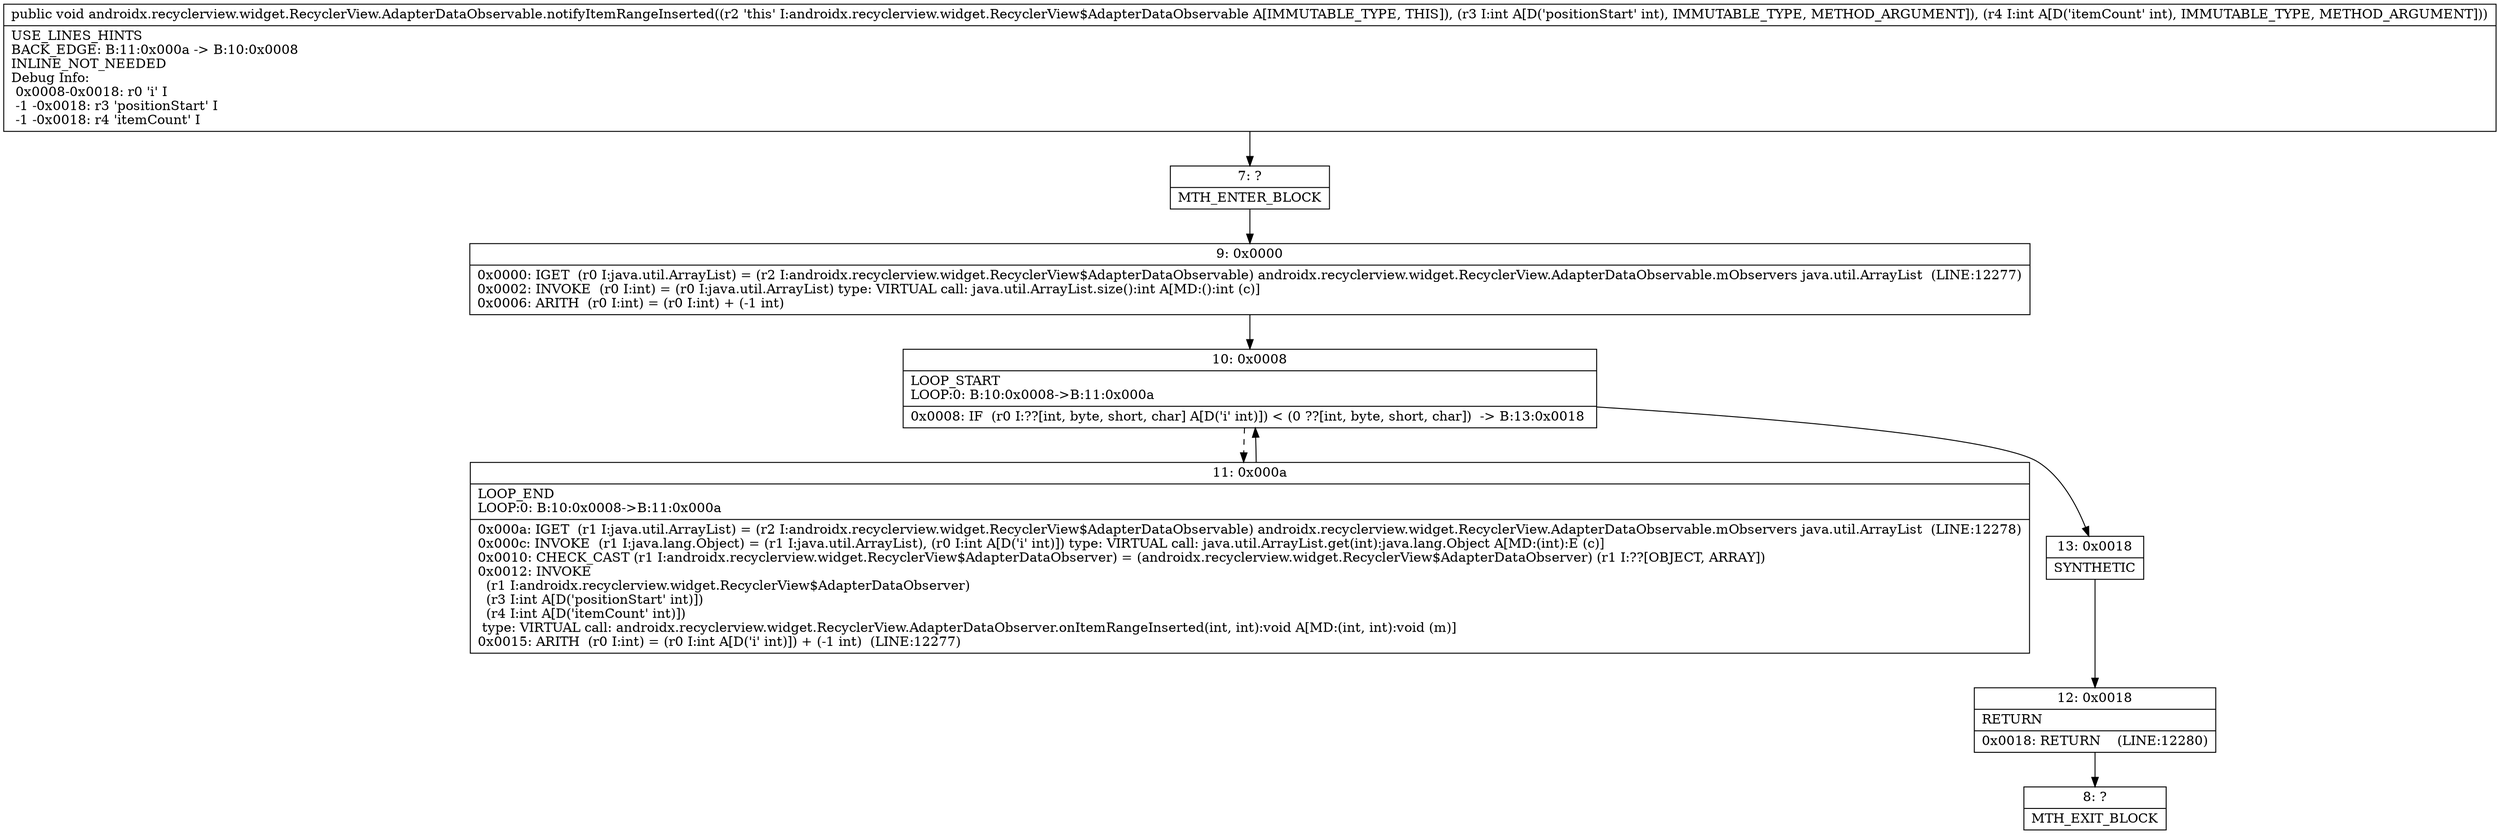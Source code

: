 digraph "CFG forandroidx.recyclerview.widget.RecyclerView.AdapterDataObservable.notifyItemRangeInserted(II)V" {
Node_7 [shape=record,label="{7\:\ ?|MTH_ENTER_BLOCK\l}"];
Node_9 [shape=record,label="{9\:\ 0x0000|0x0000: IGET  (r0 I:java.util.ArrayList) = (r2 I:androidx.recyclerview.widget.RecyclerView$AdapterDataObservable) androidx.recyclerview.widget.RecyclerView.AdapterDataObservable.mObservers java.util.ArrayList  (LINE:12277)\l0x0002: INVOKE  (r0 I:int) = (r0 I:java.util.ArrayList) type: VIRTUAL call: java.util.ArrayList.size():int A[MD:():int (c)]\l0x0006: ARITH  (r0 I:int) = (r0 I:int) + (\-1 int) \l}"];
Node_10 [shape=record,label="{10\:\ 0x0008|LOOP_START\lLOOP:0: B:10:0x0008\-\>B:11:0x000a\l|0x0008: IF  (r0 I:??[int, byte, short, char] A[D('i' int)]) \< (0 ??[int, byte, short, char])  \-\> B:13:0x0018 \l}"];
Node_11 [shape=record,label="{11\:\ 0x000a|LOOP_END\lLOOP:0: B:10:0x0008\-\>B:11:0x000a\l|0x000a: IGET  (r1 I:java.util.ArrayList) = (r2 I:androidx.recyclerview.widget.RecyclerView$AdapterDataObservable) androidx.recyclerview.widget.RecyclerView.AdapterDataObservable.mObservers java.util.ArrayList  (LINE:12278)\l0x000c: INVOKE  (r1 I:java.lang.Object) = (r1 I:java.util.ArrayList), (r0 I:int A[D('i' int)]) type: VIRTUAL call: java.util.ArrayList.get(int):java.lang.Object A[MD:(int):E (c)]\l0x0010: CHECK_CAST (r1 I:androidx.recyclerview.widget.RecyclerView$AdapterDataObserver) = (androidx.recyclerview.widget.RecyclerView$AdapterDataObserver) (r1 I:??[OBJECT, ARRAY]) \l0x0012: INVOKE  \l  (r1 I:androidx.recyclerview.widget.RecyclerView$AdapterDataObserver)\l  (r3 I:int A[D('positionStart' int)])\l  (r4 I:int A[D('itemCount' int)])\l type: VIRTUAL call: androidx.recyclerview.widget.RecyclerView.AdapterDataObserver.onItemRangeInserted(int, int):void A[MD:(int, int):void (m)]\l0x0015: ARITH  (r0 I:int) = (r0 I:int A[D('i' int)]) + (\-1 int)  (LINE:12277)\l}"];
Node_13 [shape=record,label="{13\:\ 0x0018|SYNTHETIC\l}"];
Node_12 [shape=record,label="{12\:\ 0x0018|RETURN\l|0x0018: RETURN    (LINE:12280)\l}"];
Node_8 [shape=record,label="{8\:\ ?|MTH_EXIT_BLOCK\l}"];
MethodNode[shape=record,label="{public void androidx.recyclerview.widget.RecyclerView.AdapterDataObservable.notifyItemRangeInserted((r2 'this' I:androidx.recyclerview.widget.RecyclerView$AdapterDataObservable A[IMMUTABLE_TYPE, THIS]), (r3 I:int A[D('positionStart' int), IMMUTABLE_TYPE, METHOD_ARGUMENT]), (r4 I:int A[D('itemCount' int), IMMUTABLE_TYPE, METHOD_ARGUMENT]))  | USE_LINES_HINTS\lBACK_EDGE: B:11:0x000a \-\> B:10:0x0008\lINLINE_NOT_NEEDED\lDebug Info:\l  0x0008\-0x0018: r0 'i' I\l  \-1 \-0x0018: r3 'positionStart' I\l  \-1 \-0x0018: r4 'itemCount' I\l}"];
MethodNode -> Node_7;Node_7 -> Node_9;
Node_9 -> Node_10;
Node_10 -> Node_11[style=dashed];
Node_10 -> Node_13;
Node_11 -> Node_10;
Node_13 -> Node_12;
Node_12 -> Node_8;
}

